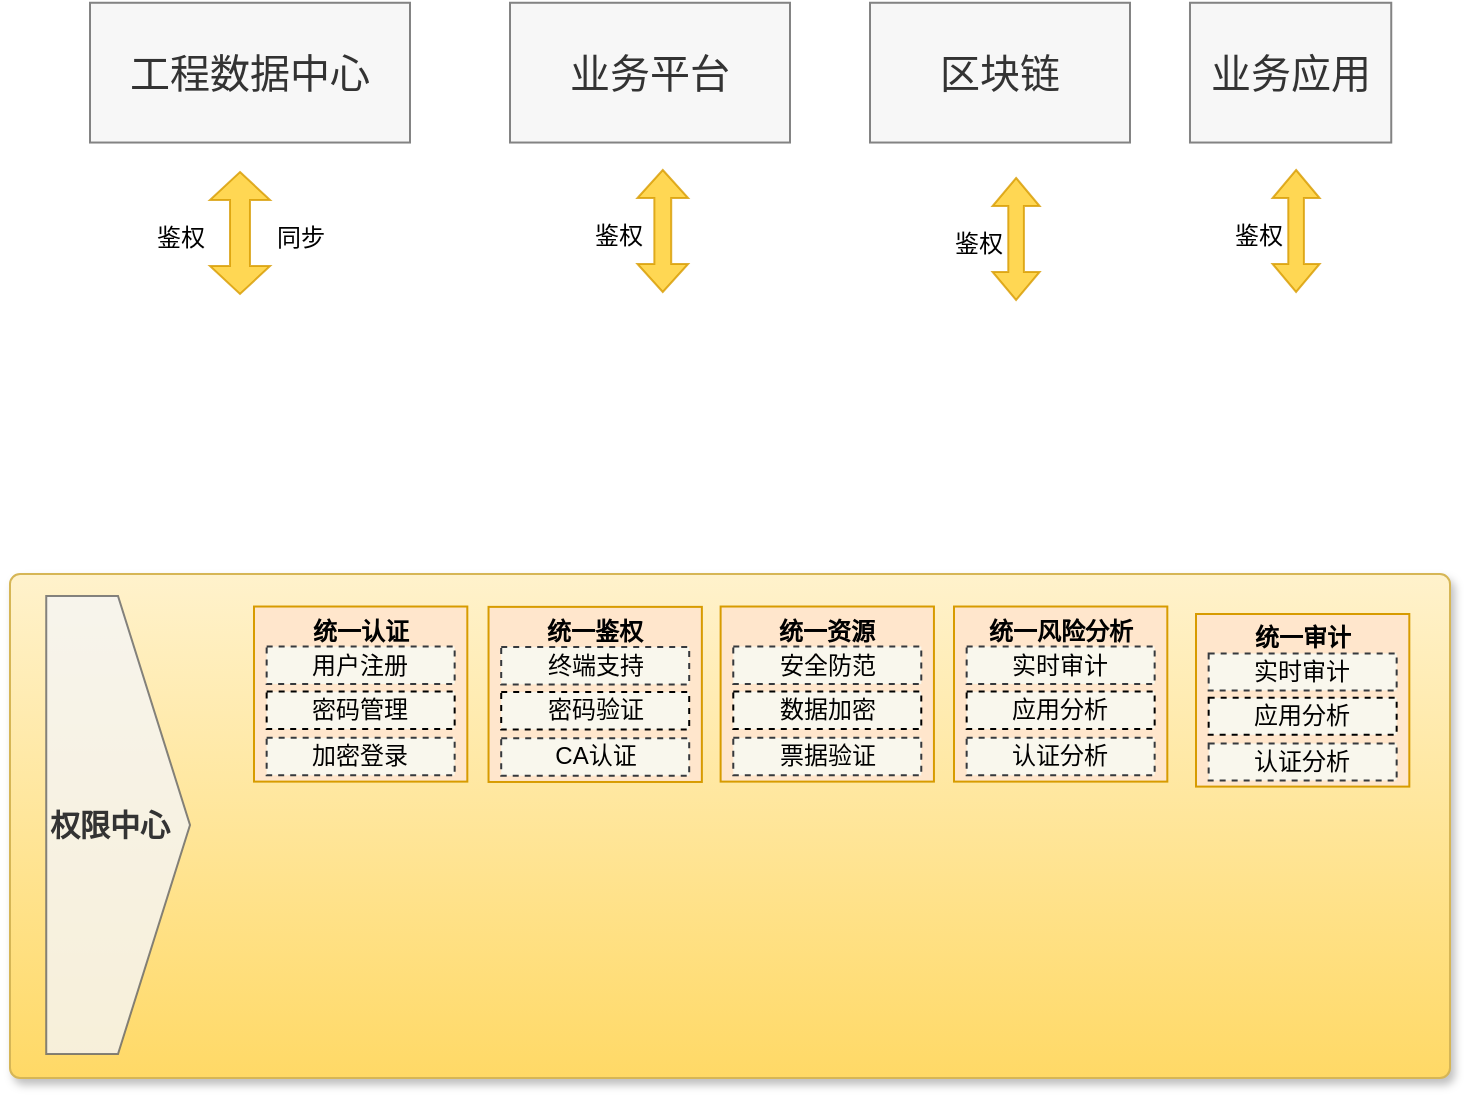 <mxfile version="18.2.0" type="github">
  <diagram id="8Mcmq0ioaoLnQd22ZTMx" name="第 1 页">
    <mxGraphModel dx="868" dy="502" grid="1" gridSize="10" guides="1" tooltips="1" connect="1" arrows="1" fold="1" page="1" pageScale="1" pageWidth="300" pageHeight="900" math="0" shadow="0">
      <root>
        <mxCell id="0" />
        <mxCell id="1" parent="0" />
        <mxCell id="xZrQEDNqEejDbcOTDLVU-12" value="" style="text;html=1;strokeColor=#d6b656;fillColor=#fff2cc;align=center;verticalAlign=middle;whiteSpace=wrap;fontSize=54;fontStyle=1;shadow=1;rounded=1;glass=0;sketch=0;arcSize=2;gradientColor=#ffd966;" parent="1" vertex="1">
          <mxGeometry x="50" y="338" width="720" height="252" as="geometry" />
        </mxCell>
        <mxCell id="xZrQEDNqEejDbcOTDLVU-14" value="&lt;div style=&quot;&quot;&gt;&lt;span style=&quot;font-size: 15px;&quot;&gt;&lt;b&gt;权限中心&lt;/b&gt;&lt;/span&gt;&lt;/div&gt;" style="html=1;shadow=0;dashed=0;align=left;verticalAlign=middle;shape=mxgraph.arrows2.arrow;dy=0;dx=36;notch=0;rounded=0;glass=0;sketch=0;fontSize=18;fillColor=#f5f5f5;fontColor=#333333;strokeColor=#666666;whiteSpace=wrap;opacity=80;" parent="xZrQEDNqEejDbcOTDLVU-12" vertex="1">
          <mxGeometry x="18.12" y="10.99" width="71.88" height="229.01" as="geometry" />
        </mxCell>
        <mxCell id="xZrQEDNqEejDbcOTDLVU-15" value="" style="group" parent="xZrQEDNqEejDbcOTDLVU-12" vertex="1" connectable="0">
          <mxGeometry x="122" y="16.258" width="106.66" height="87.543" as="geometry" />
        </mxCell>
        <mxCell id="xZrQEDNqEejDbcOTDLVU-16" value="" style="rounded=0;whiteSpace=wrap;html=1;shadow=0;glass=0;sketch=0;fillColor=#ffe6cc;strokeColor=#d79b00;" parent="xZrQEDNqEejDbcOTDLVU-15" vertex="1">
          <mxGeometry width="106.66" height="87.543" as="geometry" />
        </mxCell>
        <mxCell id="xZrQEDNqEejDbcOTDLVU-17" value="&lt;font style=&quot;font-size: 12px;&quot;&gt;&lt;b&gt;统一认证&lt;/b&gt;&lt;/font&gt;" style="text;html=1;strokeColor=none;fillColor=none;align=center;verticalAlign=middle;whiteSpace=wrap;rounded=0;shadow=1;fontSize=16;" parent="xZrQEDNqEejDbcOTDLVU-15" vertex="1">
          <mxGeometry x="13.83" y="1.251" width="79" height="18.759" as="geometry" />
        </mxCell>
        <mxCell id="xZrQEDNqEejDbcOTDLVU-18" value="用户注册" style="rounded=0;whiteSpace=wrap;html=1;shadow=0;fontSize=12;fillColor=#f9f7ed;strokeColor=#36393d;dashed=1;" parent="xZrQEDNqEejDbcOTDLVU-15" vertex="1">
          <mxGeometry x="6.33" y="20.01" width="94" height="18.759" as="geometry" />
        </mxCell>
        <mxCell id="xZrQEDNqEejDbcOTDLVU-19" value="密码管理" style="rounded=0;whiteSpace=wrap;html=1;shadow=0;fontSize=12;fillColor=#f9f7ed;strokeColor=default;dashed=1;" parent="xZrQEDNqEejDbcOTDLVU-15" vertex="1">
          <mxGeometry x="6.33" y="42.521" width="94" height="18.759" as="geometry" />
        </mxCell>
        <mxCell id="xZrQEDNqEejDbcOTDLVU-20" value="加密登录" style="rounded=0;whiteSpace=wrap;html=1;shadow=0;fontSize=12;fillColor=#f9f7ed;strokeColor=#36393d;dashed=1;" parent="xZrQEDNqEejDbcOTDLVU-15" vertex="1">
          <mxGeometry x="6.33" y="65.658" width="94" height="18.759" as="geometry" />
        </mxCell>
        <mxCell id="xZrQEDNqEejDbcOTDLVU-21" value="" style="group" parent="xZrQEDNqEejDbcOTDLVU-12" vertex="1" connectable="0">
          <mxGeometry x="239.27" y="16.433" width="106.66" height="87.543" as="geometry" />
        </mxCell>
        <mxCell id="xZrQEDNqEejDbcOTDLVU-22" value="" style="rounded=0;whiteSpace=wrap;html=1;shadow=0;glass=0;sketch=0;fillColor=#ffe6cc;strokeColor=#d79b00;" parent="xZrQEDNqEejDbcOTDLVU-21" vertex="1">
          <mxGeometry width="106.66" height="87.543" as="geometry" />
        </mxCell>
        <mxCell id="xZrQEDNqEejDbcOTDLVU-23" value="&lt;font style=&quot;font-size: 12px;&quot;&gt;&lt;b&gt;统一鉴权&lt;/b&gt;&lt;/font&gt;" style="text;html=1;strokeColor=none;fillColor=none;align=center;verticalAlign=middle;whiteSpace=wrap;rounded=0;shadow=1;fontSize=16;" parent="xZrQEDNqEejDbcOTDLVU-21" vertex="1">
          <mxGeometry x="13.83" y="1.251" width="79" height="18.759" as="geometry" />
        </mxCell>
        <mxCell id="xZrQEDNqEejDbcOTDLVU-24" value="终端支持" style="rounded=0;whiteSpace=wrap;html=1;shadow=0;fontSize=12;fillColor=#f9f7ed;strokeColor=#36393d;dashed=1;" parent="xZrQEDNqEejDbcOTDLVU-21" vertex="1">
          <mxGeometry x="6.33" y="20.01" width="94" height="18.759" as="geometry" />
        </mxCell>
        <mxCell id="xZrQEDNqEejDbcOTDLVU-25" value="密码验证" style="rounded=0;whiteSpace=wrap;html=1;shadow=0;fontSize=12;fillColor=#f9f7ed;strokeColor=default;dashed=1;" parent="xZrQEDNqEejDbcOTDLVU-21" vertex="1">
          <mxGeometry x="6.33" y="42.521" width="94" height="18.759" as="geometry" />
        </mxCell>
        <mxCell id="xZrQEDNqEejDbcOTDLVU-26" value="CA认证" style="rounded=0;whiteSpace=wrap;html=1;shadow=0;fontSize=12;fillColor=#f9f7ed;strokeColor=#36393d;dashed=1;" parent="xZrQEDNqEejDbcOTDLVU-21" vertex="1">
          <mxGeometry x="6.33" y="65.658" width="94" height="18.759" as="geometry" />
        </mxCell>
        <mxCell id="xZrQEDNqEejDbcOTDLVU-27" value="" style="group" parent="xZrQEDNqEejDbcOTDLVU-12" vertex="1" connectable="0">
          <mxGeometry x="355.31" y="16.258" width="106.66" height="87.543" as="geometry" />
        </mxCell>
        <mxCell id="xZrQEDNqEejDbcOTDLVU-28" value="" style="rounded=0;whiteSpace=wrap;html=1;shadow=0;glass=0;sketch=0;fillColor=#ffe6cc;strokeColor=#d79b00;" parent="xZrQEDNqEejDbcOTDLVU-27" vertex="1">
          <mxGeometry width="106.66" height="87.543" as="geometry" />
        </mxCell>
        <mxCell id="xZrQEDNqEejDbcOTDLVU-29" value="&lt;font style=&quot;font-size: 12px;&quot;&gt;&lt;b&gt;统一资源&lt;/b&gt;&lt;/font&gt;" style="text;html=1;strokeColor=none;fillColor=none;align=center;verticalAlign=middle;whiteSpace=wrap;rounded=0;shadow=1;fontSize=16;" parent="xZrQEDNqEejDbcOTDLVU-27" vertex="1">
          <mxGeometry x="13.83" y="1.251" width="79" height="18.759" as="geometry" />
        </mxCell>
        <mxCell id="xZrQEDNqEejDbcOTDLVU-30" value="安全防范" style="rounded=0;whiteSpace=wrap;html=1;shadow=0;fontSize=12;fillColor=#f9f7ed;strokeColor=#36393d;dashed=1;" parent="xZrQEDNqEejDbcOTDLVU-27" vertex="1">
          <mxGeometry x="6.33" y="20.01" width="94" height="18.759" as="geometry" />
        </mxCell>
        <mxCell id="xZrQEDNqEejDbcOTDLVU-31" value="数据加密" style="rounded=0;whiteSpace=wrap;html=1;shadow=0;fontSize=12;fillColor=#f9f7ed;strokeColor=default;dashed=1;" parent="xZrQEDNqEejDbcOTDLVU-27" vertex="1">
          <mxGeometry x="6.33" y="42.521" width="94" height="18.759" as="geometry" />
        </mxCell>
        <mxCell id="xZrQEDNqEejDbcOTDLVU-32" value="票据验证" style="rounded=0;whiteSpace=wrap;html=1;shadow=0;fontSize=12;fillColor=#f9f7ed;strokeColor=#36393d;dashed=1;" parent="xZrQEDNqEejDbcOTDLVU-27" vertex="1">
          <mxGeometry x="6.33" y="65.658" width="94" height="18.759" as="geometry" />
        </mxCell>
        <mxCell id="xZrQEDNqEejDbcOTDLVU-33" value="" style="group" parent="xZrQEDNqEejDbcOTDLVU-12" vertex="1" connectable="0">
          <mxGeometry x="472" y="16.258" width="106.66" height="87.543" as="geometry" />
        </mxCell>
        <mxCell id="xZrQEDNqEejDbcOTDLVU-34" value="" style="rounded=0;whiteSpace=wrap;html=1;shadow=0;glass=0;sketch=0;fillColor=#ffe6cc;strokeColor=#d79b00;" parent="xZrQEDNqEejDbcOTDLVU-33" vertex="1">
          <mxGeometry width="106.66" height="87.543" as="geometry" />
        </mxCell>
        <mxCell id="xZrQEDNqEejDbcOTDLVU-35" value="&lt;font style=&quot;font-size: 12px;&quot;&gt;&lt;b&gt;统一风险分析&lt;/b&gt;&lt;/font&gt;" style="text;html=1;strokeColor=none;fillColor=none;align=center;verticalAlign=middle;whiteSpace=wrap;rounded=0;shadow=1;fontSize=16;" parent="xZrQEDNqEejDbcOTDLVU-33" vertex="1">
          <mxGeometry x="13.83" y="1.251" width="79" height="18.759" as="geometry" />
        </mxCell>
        <mxCell id="xZrQEDNqEejDbcOTDLVU-36" value="实时审计" style="rounded=0;whiteSpace=wrap;html=1;shadow=0;fontSize=12;fillColor=#f9f7ed;strokeColor=#36393d;dashed=1;" parent="xZrQEDNqEejDbcOTDLVU-33" vertex="1">
          <mxGeometry x="6.33" y="20.01" width="94" height="18.759" as="geometry" />
        </mxCell>
        <mxCell id="xZrQEDNqEejDbcOTDLVU-37" value="应用分析" style="rounded=0;whiteSpace=wrap;html=1;shadow=0;fontSize=12;fillColor=#f9f7ed;strokeColor=default;dashed=1;" parent="xZrQEDNqEejDbcOTDLVU-33" vertex="1">
          <mxGeometry x="6.33" y="42.521" width="94" height="18.759" as="geometry" />
        </mxCell>
        <mxCell id="xZrQEDNqEejDbcOTDLVU-38" value="认证分析" style="rounded=0;whiteSpace=wrap;html=1;shadow=0;fontSize=12;fillColor=#f9f7ed;strokeColor=#36393d;dashed=1;" parent="xZrQEDNqEejDbcOTDLVU-33" vertex="1">
          <mxGeometry x="6.33" y="65.658" width="94" height="18.759" as="geometry" />
        </mxCell>
        <mxCell id="umusgo-0xjPPcqwDhXVJ-2" value="" style="group" vertex="1" connectable="0" parent="xZrQEDNqEejDbcOTDLVU-12">
          <mxGeometry x="593" y="20" width="106.66" height="86.3" as="geometry" />
        </mxCell>
        <mxCell id="umusgo-0xjPPcqwDhXVJ-3" value="" style="rounded=0;whiteSpace=wrap;html=1;shadow=0;glass=0;sketch=0;fillColor=#ffe6cc;strokeColor=#d79b00;" vertex="1" parent="umusgo-0xjPPcqwDhXVJ-2">
          <mxGeometry width="106.66" height="86.3" as="geometry" />
        </mxCell>
        <mxCell id="umusgo-0xjPPcqwDhXVJ-4" value="&lt;font style=&quot;font-size: 12px;&quot;&gt;&lt;b&gt;统一审计&lt;/b&gt;&lt;/font&gt;" style="text;html=1;strokeColor=none;fillColor=none;align=center;verticalAlign=middle;whiteSpace=wrap;rounded=0;shadow=1;fontSize=16;" vertex="1" parent="umusgo-0xjPPcqwDhXVJ-2">
          <mxGeometry x="13.83" y="1.233" width="79.0" height="18.493" as="geometry" />
        </mxCell>
        <mxCell id="umusgo-0xjPPcqwDhXVJ-5" value="实时审计" style="rounded=0;whiteSpace=wrap;html=1;shadow=0;fontSize=12;fillColor=#f9f7ed;strokeColor=#36393d;dashed=1;" vertex="1" parent="umusgo-0xjPPcqwDhXVJ-2">
          <mxGeometry x="6.33" y="19.726" width="94.0" height="18.493" as="geometry" />
        </mxCell>
        <mxCell id="umusgo-0xjPPcqwDhXVJ-6" value="应用分析" style="rounded=0;whiteSpace=wrap;html=1;shadow=0;fontSize=12;fillColor=#f9f7ed;strokeColor=default;dashed=1;" vertex="1" parent="umusgo-0xjPPcqwDhXVJ-2">
          <mxGeometry x="6.33" y="41.917" width="94.0" height="18.493" as="geometry" />
        </mxCell>
        <mxCell id="umusgo-0xjPPcqwDhXVJ-7" value="认证分析" style="rounded=0;whiteSpace=wrap;html=1;shadow=0;fontSize=12;fillColor=#f9f7ed;strokeColor=#36393d;dashed=1;" vertex="1" parent="umusgo-0xjPPcqwDhXVJ-2">
          <mxGeometry x="6.33" y="64.725" width="94.0" height="18.493" as="geometry" />
        </mxCell>
        <mxCell id="xZrQEDNqEejDbcOTDLVU-92" value="" style="group" parent="1" vertex="1" connectable="0">
          <mxGeometry x="110" y="137" width="110" height="61" as="geometry" />
        </mxCell>
        <mxCell id="xZrQEDNqEejDbcOTDLVU-93" value="" style="shape=doubleArrow;direction=south;whiteSpace=wrap;html=1;fontSize=18;arrowWidth=0.333;arrowSize=0.23;fillColor=#ffcd28;strokeColor=#d79b00;gradientColor=none;opacity=80;" parent="xZrQEDNqEejDbcOTDLVU-92" vertex="1">
          <mxGeometry x="40" width="30" height="61" as="geometry" />
        </mxCell>
        <mxCell id="xZrQEDNqEejDbcOTDLVU-94" value="&lt;font style=&quot;font-size: 12px;&quot;&gt;鉴权&lt;/font&gt;" style="text;html=1;align=center;verticalAlign=middle;resizable=0;points=[];autosize=1;strokeColor=none;fillColor=none;fontSize=18;" parent="xZrQEDNqEejDbcOTDLVU-92" vertex="1">
          <mxGeometry x="5" y="15.5" width="40" height="30" as="geometry" />
        </mxCell>
        <mxCell id="xZrQEDNqEejDbcOTDLVU-95" value="&lt;font style=&quot;font-size: 12px;&quot;&gt;同步&lt;/font&gt;" style="text;html=1;align=center;verticalAlign=middle;resizable=0;points=[];autosize=1;strokeColor=none;fillColor=none;fontSize=18;" parent="xZrQEDNqEejDbcOTDLVU-92" vertex="1">
          <mxGeometry x="65" y="15.5" width="40" height="30" as="geometry" />
        </mxCell>
        <mxCell id="xZrQEDNqEejDbcOTDLVU-96" value="" style="group" parent="1" vertex="1" connectable="0">
          <mxGeometry x="330" y="136" width="97" height="61" as="geometry" />
        </mxCell>
        <mxCell id="xZrQEDNqEejDbcOTDLVU-97" value="" style="shape=doubleArrow;direction=south;whiteSpace=wrap;html=1;fontSize=18;arrowWidth=0.333;arrowSize=0.23;fillColor=#ffcd28;strokeColor=#d79b00;gradientColor=none;opacity=80;" parent="xZrQEDNqEejDbcOTDLVU-96" vertex="1">
          <mxGeometry x="33.739" width="25.304" height="61" as="geometry" />
        </mxCell>
        <mxCell id="xZrQEDNqEejDbcOTDLVU-98" value="&lt;font style=&quot;font-size: 12px;&quot;&gt;鉴权&lt;/font&gt;" style="text;html=1;align=center;verticalAlign=middle;resizable=0;points=[];autosize=1;strokeColor=none;fillColor=none;fontSize=18;" parent="xZrQEDNqEejDbcOTDLVU-96" vertex="1">
          <mxGeometry x="4.217" y="15.5" width="40" height="30" as="geometry" />
        </mxCell>
        <mxCell id="xZrQEDNqEejDbcOTDLVU-100" value="" style="group" parent="1" vertex="1" connectable="0">
          <mxGeometry x="650" y="136" width="90" height="61" as="geometry" />
        </mxCell>
        <mxCell id="xZrQEDNqEejDbcOTDLVU-101" value="" style="shape=doubleArrow;direction=south;whiteSpace=wrap;html=1;fontSize=18;arrowWidth=0.333;arrowSize=0.23;fillColor=#ffcd28;strokeColor=#d79b00;gradientColor=none;opacity=80;" parent="xZrQEDNqEejDbcOTDLVU-100" vertex="1">
          <mxGeometry x="31.304" width="23.478" height="61" as="geometry" />
        </mxCell>
        <mxCell id="xZrQEDNqEejDbcOTDLVU-102" value="&lt;font style=&quot;font-size: 12px;&quot;&gt;鉴权&lt;/font&gt;" style="text;html=1;align=center;verticalAlign=middle;resizable=0;points=[];autosize=1;strokeColor=none;fillColor=none;fontSize=18;" parent="xZrQEDNqEejDbcOTDLVU-100" vertex="1">
          <mxGeometry x="3.913" y="15.5" width="40" height="30" as="geometry" />
        </mxCell>
        <mxCell id="xZrQEDNqEejDbcOTDLVU-3" value="业务平台" style="rounded=0;whiteSpace=wrap;html=1;shadow=0;glass=0;sketch=0;fontSize=20;fillColor=#f5f5f5;fontColor=#333333;strokeColor=#666666;opacity=80;" parent="1" vertex="1">
          <mxGeometry x="300" y="52.38" width="140" height="69.89" as="geometry" />
        </mxCell>
        <mxCell id="xZrQEDNqEejDbcOTDLVU-6" value="区块链" style="rounded=0;whiteSpace=wrap;html=1;shadow=0;glass=0;sketch=0;fontSize=20;fillColor=#f5f5f5;fontColor=#333333;strokeColor=#666666;opacity=80;" parent="1" vertex="1">
          <mxGeometry x="480" y="52.38" width="130" height="69.89" as="geometry" />
        </mxCell>
        <mxCell id="xZrQEDNqEejDbcOTDLVU-8" value="工程数据中心" style="rounded=0;whiteSpace=wrap;html=1;shadow=0;glass=0;sketch=0;fontSize=20;fillColor=#f5f5f5;fontColor=#333333;strokeColor=#666666;opacity=80;" parent="1" vertex="1">
          <mxGeometry x="90" y="52.38" width="160" height="69.89" as="geometry" />
        </mxCell>
        <mxCell id="umusgo-0xjPPcqwDhXVJ-1" value="业务应用" style="rounded=0;whiteSpace=wrap;html=1;shadow=0;glass=0;sketch=0;fontSize=20;fillColor=#f5f5f5;fontColor=#333333;strokeColor=#666666;opacity=80;" vertex="1" parent="1">
          <mxGeometry x="639.996" y="52.38" width="100.63" height="69.89" as="geometry" />
        </mxCell>
        <mxCell id="umusgo-0xjPPcqwDhXVJ-11" value="" style="group" vertex="1" connectable="0" parent="1">
          <mxGeometry x="510" y="140" width="90" height="61" as="geometry" />
        </mxCell>
        <mxCell id="umusgo-0xjPPcqwDhXVJ-12" value="" style="shape=doubleArrow;direction=south;whiteSpace=wrap;html=1;fontSize=18;arrowWidth=0.333;arrowSize=0.23;fillColor=#ffcd28;strokeColor=#d79b00;gradientColor=none;opacity=80;" vertex="1" parent="umusgo-0xjPPcqwDhXVJ-11">
          <mxGeometry x="31.304" width="23.478" height="61" as="geometry" />
        </mxCell>
        <mxCell id="umusgo-0xjPPcqwDhXVJ-13" value="&lt;font style=&quot;font-size: 12px;&quot;&gt;鉴权&lt;/font&gt;" style="text;html=1;align=center;verticalAlign=middle;resizable=0;points=[];autosize=1;strokeColor=none;fillColor=none;fontSize=18;" vertex="1" parent="umusgo-0xjPPcqwDhXVJ-11">
          <mxGeometry x="3.913" y="15.5" width="40" height="30" as="geometry" />
        </mxCell>
      </root>
    </mxGraphModel>
  </diagram>
</mxfile>
